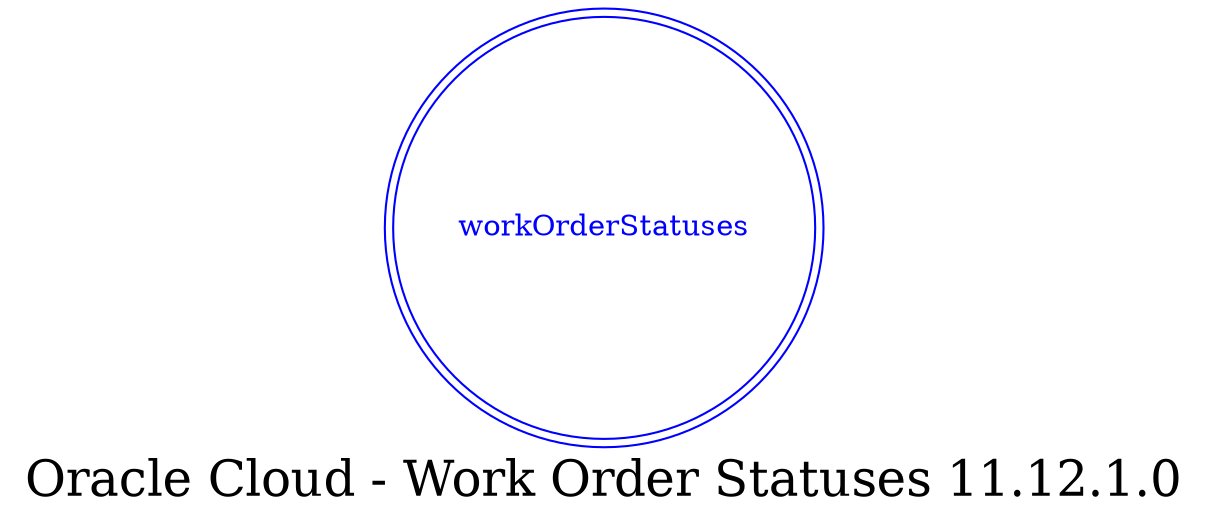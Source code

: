 digraph LexiconGraph {
graph[label="Oracle Cloud - Work Order Statuses 11.12.1.0", fontsize=24]
splines=true
"workOrderStatuses" [color=blue, fontcolor=blue, shape=doublecircle]
}
